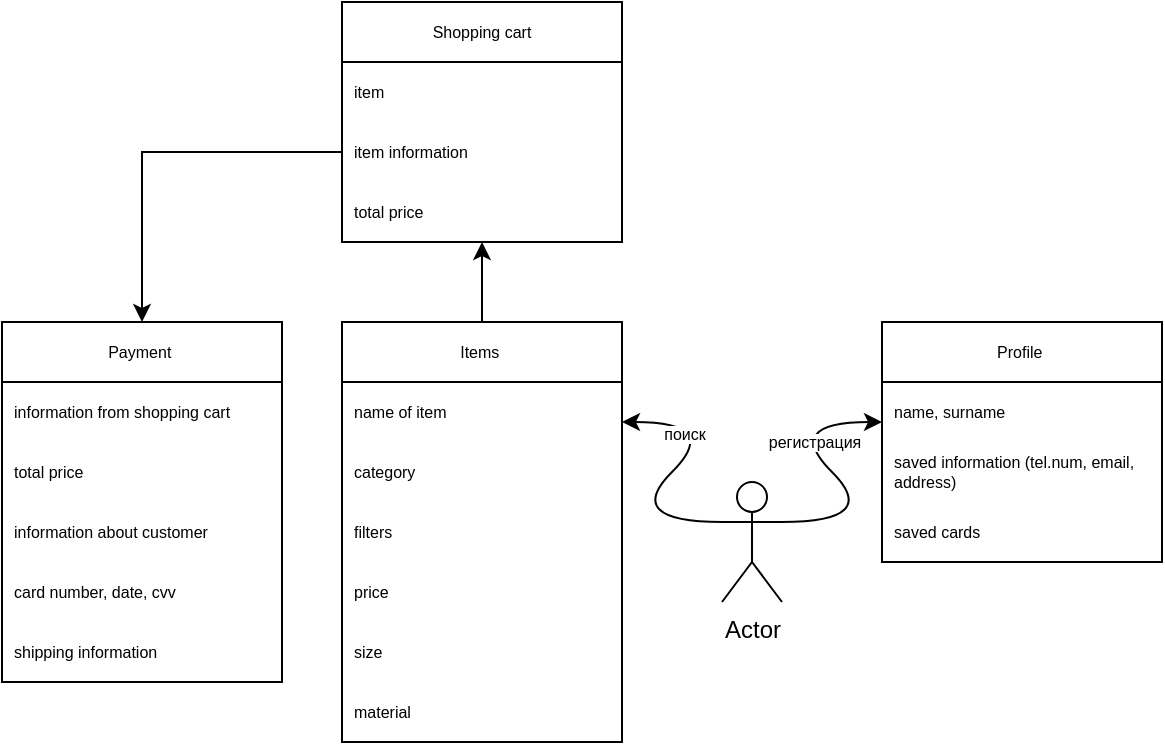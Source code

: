 <mxfile version="20.5.2" type="github">
  <diagram id="q-HgXk9vZ9mFhH7-OCUe" name="Сторінка-1">
    <mxGraphModel dx="541" dy="355" grid="1" gridSize="10" guides="1" tooltips="1" connect="1" arrows="1" fold="1" page="1" pageScale="1" pageWidth="827" pageHeight="1169" math="0" shadow="0">
      <root>
        <mxCell id="0" />
        <mxCell id="1" parent="0" />
        <mxCell id="b17_bk7_YpQN-N9euL_j-1" value="Actor" style="shape=umlActor;verticalLabelPosition=bottom;verticalAlign=top;html=1;outlineConnect=0;labelBackgroundColor=default;" parent="1" vertex="1">
          <mxGeometry x="400" y="290" width="30" height="60" as="geometry" />
        </mxCell>
        <mxCell id="b17_bk7_YpQN-N9euL_j-2" value="" style="curved=1;endArrow=classic;html=1;rounded=0;labelBackgroundColor=default;" parent="1" edge="1">
          <mxGeometry width="50" height="50" relative="1" as="geometry">
            <mxPoint x="430" y="310" as="sourcePoint" />
            <mxPoint x="480" y="260" as="targetPoint" />
            <Array as="points">
              <mxPoint x="480" y="310" />
              <mxPoint x="430" y="260" />
            </Array>
          </mxGeometry>
        </mxCell>
        <mxCell id="b17_bk7_YpQN-N9euL_j-3" value="регистрация" style="edgeLabel;html=1;align=center;verticalAlign=middle;resizable=0;points=[];fontSize=8;labelBackgroundColor=default;" parent="b17_bk7_YpQN-N9euL_j-2" vertex="1" connectable="0">
          <mxGeometry x="0.207" y="-4" relative="1" as="geometry">
            <mxPoint as="offset" />
          </mxGeometry>
        </mxCell>
        <mxCell id="b17_bk7_YpQN-N9euL_j-4" value="Profile&amp;nbsp;" style="swimlane;fontStyle=0;childLayout=stackLayout;horizontal=1;startSize=30;horizontalStack=0;resizeParent=1;resizeParentMax=0;resizeLast=0;collapsible=1;marginBottom=0;whiteSpace=wrap;html=1;fontSize=8;labelBackgroundColor=default;swimlaneFillColor=default;" parent="1" vertex="1">
          <mxGeometry x="480" y="210" width="140" height="120" as="geometry" />
        </mxCell>
        <mxCell id="b17_bk7_YpQN-N9euL_j-5" value="name, surname" style="text;strokeColor=none;fillColor=none;align=left;verticalAlign=middle;spacingLeft=4;spacingRight=4;overflow=hidden;points=[[0,0.5],[1,0.5]];portConstraint=eastwest;rotatable=0;whiteSpace=wrap;html=1;fontSize=8;labelBackgroundColor=default;swimlaneFillColor=default;" parent="b17_bk7_YpQN-N9euL_j-4" vertex="1">
          <mxGeometry y="30" width="140" height="30" as="geometry" />
        </mxCell>
        <mxCell id="b17_bk7_YpQN-N9euL_j-6" value="saved information (tel.num, email, address)" style="text;strokeColor=none;fillColor=none;align=left;verticalAlign=middle;spacingLeft=4;spacingRight=4;overflow=hidden;points=[[0,0.5],[1,0.5]];portConstraint=eastwest;rotatable=0;whiteSpace=wrap;html=1;fontSize=8;labelBackgroundColor=default;swimlaneFillColor=default;" parent="b17_bk7_YpQN-N9euL_j-4" vertex="1">
          <mxGeometry y="60" width="140" height="30" as="geometry" />
        </mxCell>
        <mxCell id="b17_bk7_YpQN-N9euL_j-7" value="saved cards" style="text;strokeColor=none;fillColor=none;align=left;verticalAlign=middle;spacingLeft=4;spacingRight=4;overflow=hidden;points=[[0,0.5],[1,0.5]];portConstraint=eastwest;rotatable=0;whiteSpace=wrap;html=1;fontSize=8;labelBackgroundColor=default;swimlaneFillColor=default;" parent="b17_bk7_YpQN-N9euL_j-4" vertex="1">
          <mxGeometry y="90" width="140" height="30" as="geometry" />
        </mxCell>
        <mxCell id="u2-2UF2B9QY7-RAUoQWc-1" value="" style="curved=1;endArrow=classic;html=1;rounded=0;fontSize=8;labelBackgroundColor=default;" edge="1" parent="1">
          <mxGeometry width="50" height="50" relative="1" as="geometry">
            <mxPoint x="400" y="310" as="sourcePoint" />
            <mxPoint x="350" y="260" as="targetPoint" />
            <Array as="points">
              <mxPoint x="350" y="310" />
              <mxPoint x="400" y="260" />
            </Array>
          </mxGeometry>
        </mxCell>
        <mxCell id="u2-2UF2B9QY7-RAUoQWc-2" value="поиск" style="edgeLabel;html=1;align=center;verticalAlign=middle;resizable=0;points=[];fontSize=8;labelBackgroundColor=default;" vertex="1" connectable="0" parent="u2-2UF2B9QY7-RAUoQWc-1">
          <mxGeometry x="0.64" y="6" relative="1" as="geometry">
            <mxPoint as="offset" />
          </mxGeometry>
        </mxCell>
        <mxCell id="u2-2UF2B9QY7-RAUoQWc-10" style="edgeStyle=orthogonalEdgeStyle;rounded=0;orthogonalLoop=1;jettySize=auto;html=1;labelBackgroundColor=default;fontSize=8;entryX=0.5;entryY=1;entryDx=0;entryDy=0;entryPerimeter=0;" edge="1" parent="1" source="u2-2UF2B9QY7-RAUoQWc-3" target="u2-2UF2B9QY7-RAUoQWc-14">
          <mxGeometry relative="1" as="geometry">
            <mxPoint x="280" y="180" as="targetPoint" />
          </mxGeometry>
        </mxCell>
        <mxCell id="u2-2UF2B9QY7-RAUoQWc-3" value="Items&amp;nbsp;" style="swimlane;fontStyle=0;childLayout=stackLayout;horizontal=1;startSize=30;horizontalStack=0;resizeParent=1;resizeParentMax=0;resizeLast=0;collapsible=1;marginBottom=0;whiteSpace=wrap;html=1;fontSize=8;labelBackgroundColor=default;swimlaneFillColor=default;" vertex="1" parent="1">
          <mxGeometry x="210" y="210" width="140" height="210" as="geometry" />
        </mxCell>
        <mxCell id="u2-2UF2B9QY7-RAUoQWc-4" value="name of item" style="text;strokeColor=none;fillColor=none;align=left;verticalAlign=middle;spacingLeft=4;spacingRight=4;overflow=hidden;points=[[0,0.5],[1,0.5]];portConstraint=eastwest;rotatable=0;whiteSpace=wrap;html=1;fontSize=8;labelBackgroundColor=default;swimlaneFillColor=default;" vertex="1" parent="u2-2UF2B9QY7-RAUoQWc-3">
          <mxGeometry y="30" width="140" height="30" as="geometry" />
        </mxCell>
        <mxCell id="u2-2UF2B9QY7-RAUoQWc-5" value="category&amp;nbsp;" style="text;strokeColor=none;fillColor=none;align=left;verticalAlign=middle;spacingLeft=4;spacingRight=4;overflow=hidden;points=[[0,0.5],[1,0.5]];portConstraint=eastwest;rotatable=0;whiteSpace=wrap;html=1;fontSize=8;labelBackgroundColor=default;swimlaneFillColor=default;" vertex="1" parent="u2-2UF2B9QY7-RAUoQWc-3">
          <mxGeometry y="60" width="140" height="30" as="geometry" />
        </mxCell>
        <mxCell id="u2-2UF2B9QY7-RAUoQWc-6" value="filters" style="text;strokeColor=none;fillColor=none;align=left;verticalAlign=middle;spacingLeft=4;spacingRight=4;overflow=hidden;points=[[0,0.5],[1,0.5]];portConstraint=eastwest;rotatable=0;whiteSpace=wrap;html=1;fontSize=8;labelBackgroundColor=default;swimlaneFillColor=default;" vertex="1" parent="u2-2UF2B9QY7-RAUoQWc-3">
          <mxGeometry y="90" width="140" height="30" as="geometry" />
        </mxCell>
        <mxCell id="u2-2UF2B9QY7-RAUoQWc-7" value="price" style="text;strokeColor=none;fillColor=none;align=left;verticalAlign=middle;spacingLeft=4;spacingRight=4;overflow=hidden;points=[[0,0.5],[1,0.5]];portConstraint=eastwest;rotatable=0;whiteSpace=wrap;html=1;fontSize=8;labelBackgroundColor=default;swimlaneFillColor=default;" vertex="1" parent="u2-2UF2B9QY7-RAUoQWc-3">
          <mxGeometry y="120" width="140" height="30" as="geometry" />
        </mxCell>
        <mxCell id="u2-2UF2B9QY7-RAUoQWc-8" value="size" style="text;strokeColor=none;fillColor=none;align=left;verticalAlign=middle;spacingLeft=4;spacingRight=4;overflow=hidden;points=[[0,0.5],[1,0.5]];portConstraint=eastwest;rotatable=0;whiteSpace=wrap;html=1;fontSize=8;labelBackgroundColor=default;swimlaneFillColor=default;" vertex="1" parent="u2-2UF2B9QY7-RAUoQWc-3">
          <mxGeometry y="150" width="140" height="30" as="geometry" />
        </mxCell>
        <mxCell id="u2-2UF2B9QY7-RAUoQWc-9" value="material&amp;nbsp;" style="text;strokeColor=none;fillColor=none;align=left;verticalAlign=middle;spacingLeft=4;spacingRight=4;overflow=hidden;points=[[0,0.5],[1,0.5]];portConstraint=eastwest;rotatable=0;whiteSpace=wrap;html=1;fontSize=8;labelBackgroundColor=default;swimlaneFillColor=default;" vertex="1" parent="u2-2UF2B9QY7-RAUoQWc-3">
          <mxGeometry y="180" width="140" height="30" as="geometry" />
        </mxCell>
        <mxCell id="u2-2UF2B9QY7-RAUoQWc-11" value="Shopping cart" style="swimlane;fontStyle=0;childLayout=stackLayout;horizontal=1;startSize=30;horizontalStack=0;resizeParent=1;resizeParentMax=0;resizeLast=0;collapsible=1;marginBottom=0;whiteSpace=wrap;html=1;fontSize=8;labelBackgroundColor=default;swimlaneFillColor=default;" vertex="1" parent="1">
          <mxGeometry x="210" y="50" width="140" height="120" as="geometry" />
        </mxCell>
        <mxCell id="u2-2UF2B9QY7-RAUoQWc-12" value="item" style="text;strokeColor=none;fillColor=none;align=left;verticalAlign=middle;spacingLeft=4;spacingRight=4;overflow=hidden;points=[[0,0.5],[1,0.5]];portConstraint=eastwest;rotatable=0;whiteSpace=wrap;html=1;fontSize=8;labelBackgroundColor=default;swimlaneFillColor=default;" vertex="1" parent="u2-2UF2B9QY7-RAUoQWc-11">
          <mxGeometry y="30" width="140" height="30" as="geometry" />
        </mxCell>
        <mxCell id="u2-2UF2B9QY7-RAUoQWc-13" value="item information" style="text;strokeColor=none;fillColor=none;align=left;verticalAlign=middle;spacingLeft=4;spacingRight=4;overflow=hidden;points=[[0,0.5],[1,0.5]];portConstraint=eastwest;rotatable=0;whiteSpace=wrap;html=1;fontSize=8;labelBackgroundColor=default;swimlaneFillColor=default;" vertex="1" parent="u2-2UF2B9QY7-RAUoQWc-11">
          <mxGeometry y="60" width="140" height="30" as="geometry" />
        </mxCell>
        <mxCell id="u2-2UF2B9QY7-RAUoQWc-14" value="total price" style="text;strokeColor=none;fillColor=none;align=left;verticalAlign=middle;spacingLeft=4;spacingRight=4;overflow=hidden;points=[[0,0.5],[1,0.5]];portConstraint=eastwest;rotatable=0;whiteSpace=wrap;html=1;fontSize=8;labelBackgroundColor=default;swimlaneFillColor=default;" vertex="1" parent="u2-2UF2B9QY7-RAUoQWc-11">
          <mxGeometry y="90" width="140" height="30" as="geometry" />
        </mxCell>
        <mxCell id="u2-2UF2B9QY7-RAUoQWc-17" value="Payment&amp;nbsp;" style="swimlane;fontStyle=0;childLayout=stackLayout;horizontal=1;startSize=30;horizontalStack=0;resizeParent=1;resizeParentMax=0;resizeLast=0;collapsible=1;marginBottom=0;whiteSpace=wrap;html=1;fontSize=8;labelBackgroundColor=default;swimlaneFillColor=default;" vertex="1" parent="1">
          <mxGeometry x="40" y="210" width="140" height="180" as="geometry" />
        </mxCell>
        <mxCell id="u2-2UF2B9QY7-RAUoQWc-18" value="information from shopping cart" style="text;strokeColor=none;fillColor=none;align=left;verticalAlign=middle;spacingLeft=4;spacingRight=4;overflow=hidden;points=[[0,0.5],[1,0.5]];portConstraint=eastwest;rotatable=0;whiteSpace=wrap;html=1;fontSize=8;labelBackgroundColor=default;swimlaneFillColor=default;" vertex="1" parent="u2-2UF2B9QY7-RAUoQWc-17">
          <mxGeometry y="30" width="140" height="30" as="geometry" />
        </mxCell>
        <mxCell id="u2-2UF2B9QY7-RAUoQWc-19" value="total price&lt;br&gt;" style="text;strokeColor=none;fillColor=none;align=left;verticalAlign=middle;spacingLeft=4;spacingRight=4;overflow=hidden;points=[[0,0.5],[1,0.5]];portConstraint=eastwest;rotatable=0;whiteSpace=wrap;html=1;fontSize=8;labelBackgroundColor=default;swimlaneFillColor=default;" vertex="1" parent="u2-2UF2B9QY7-RAUoQWc-17">
          <mxGeometry y="60" width="140" height="30" as="geometry" />
        </mxCell>
        <mxCell id="u2-2UF2B9QY7-RAUoQWc-20" value="information about customer" style="text;strokeColor=none;fillColor=none;align=left;verticalAlign=middle;spacingLeft=4;spacingRight=4;overflow=hidden;points=[[0,0.5],[1,0.5]];portConstraint=eastwest;rotatable=0;whiteSpace=wrap;html=1;fontSize=8;labelBackgroundColor=default;swimlaneFillColor=default;" vertex="1" parent="u2-2UF2B9QY7-RAUoQWc-17">
          <mxGeometry y="90" width="140" height="30" as="geometry" />
        </mxCell>
        <mxCell id="u2-2UF2B9QY7-RAUoQWc-21" value="card number, date, cvv" style="text;strokeColor=none;fillColor=none;align=left;verticalAlign=middle;spacingLeft=4;spacingRight=4;overflow=hidden;points=[[0,0.5],[1,0.5]];portConstraint=eastwest;rotatable=0;whiteSpace=wrap;html=1;fontSize=8;labelBackgroundColor=default;swimlaneFillColor=default;" vertex="1" parent="u2-2UF2B9QY7-RAUoQWc-17">
          <mxGeometry y="120" width="140" height="30" as="geometry" />
        </mxCell>
        <mxCell id="u2-2UF2B9QY7-RAUoQWc-23" value="shipping information&amp;nbsp;" style="text;strokeColor=none;fillColor=none;align=left;verticalAlign=middle;spacingLeft=4;spacingRight=4;overflow=hidden;points=[[0,0.5],[1,0.5]];portConstraint=eastwest;rotatable=0;whiteSpace=wrap;html=1;fontSize=8;labelBackgroundColor=default;swimlaneFillColor=default;" vertex="1" parent="u2-2UF2B9QY7-RAUoQWc-17">
          <mxGeometry y="150" width="140" height="30" as="geometry" />
        </mxCell>
        <mxCell id="u2-2UF2B9QY7-RAUoQWc-25" style="edgeStyle=orthogonalEdgeStyle;rounded=0;orthogonalLoop=1;jettySize=auto;html=1;labelBackgroundColor=default;fontSize=8;entryX=0.5;entryY=0;entryDx=0;entryDy=0;" edge="1" parent="1" source="u2-2UF2B9QY7-RAUoQWc-13" target="u2-2UF2B9QY7-RAUoQWc-17">
          <mxGeometry relative="1" as="geometry">
            <mxPoint x="100.0" y="125" as="targetPoint" />
          </mxGeometry>
        </mxCell>
      </root>
    </mxGraphModel>
  </diagram>
</mxfile>
